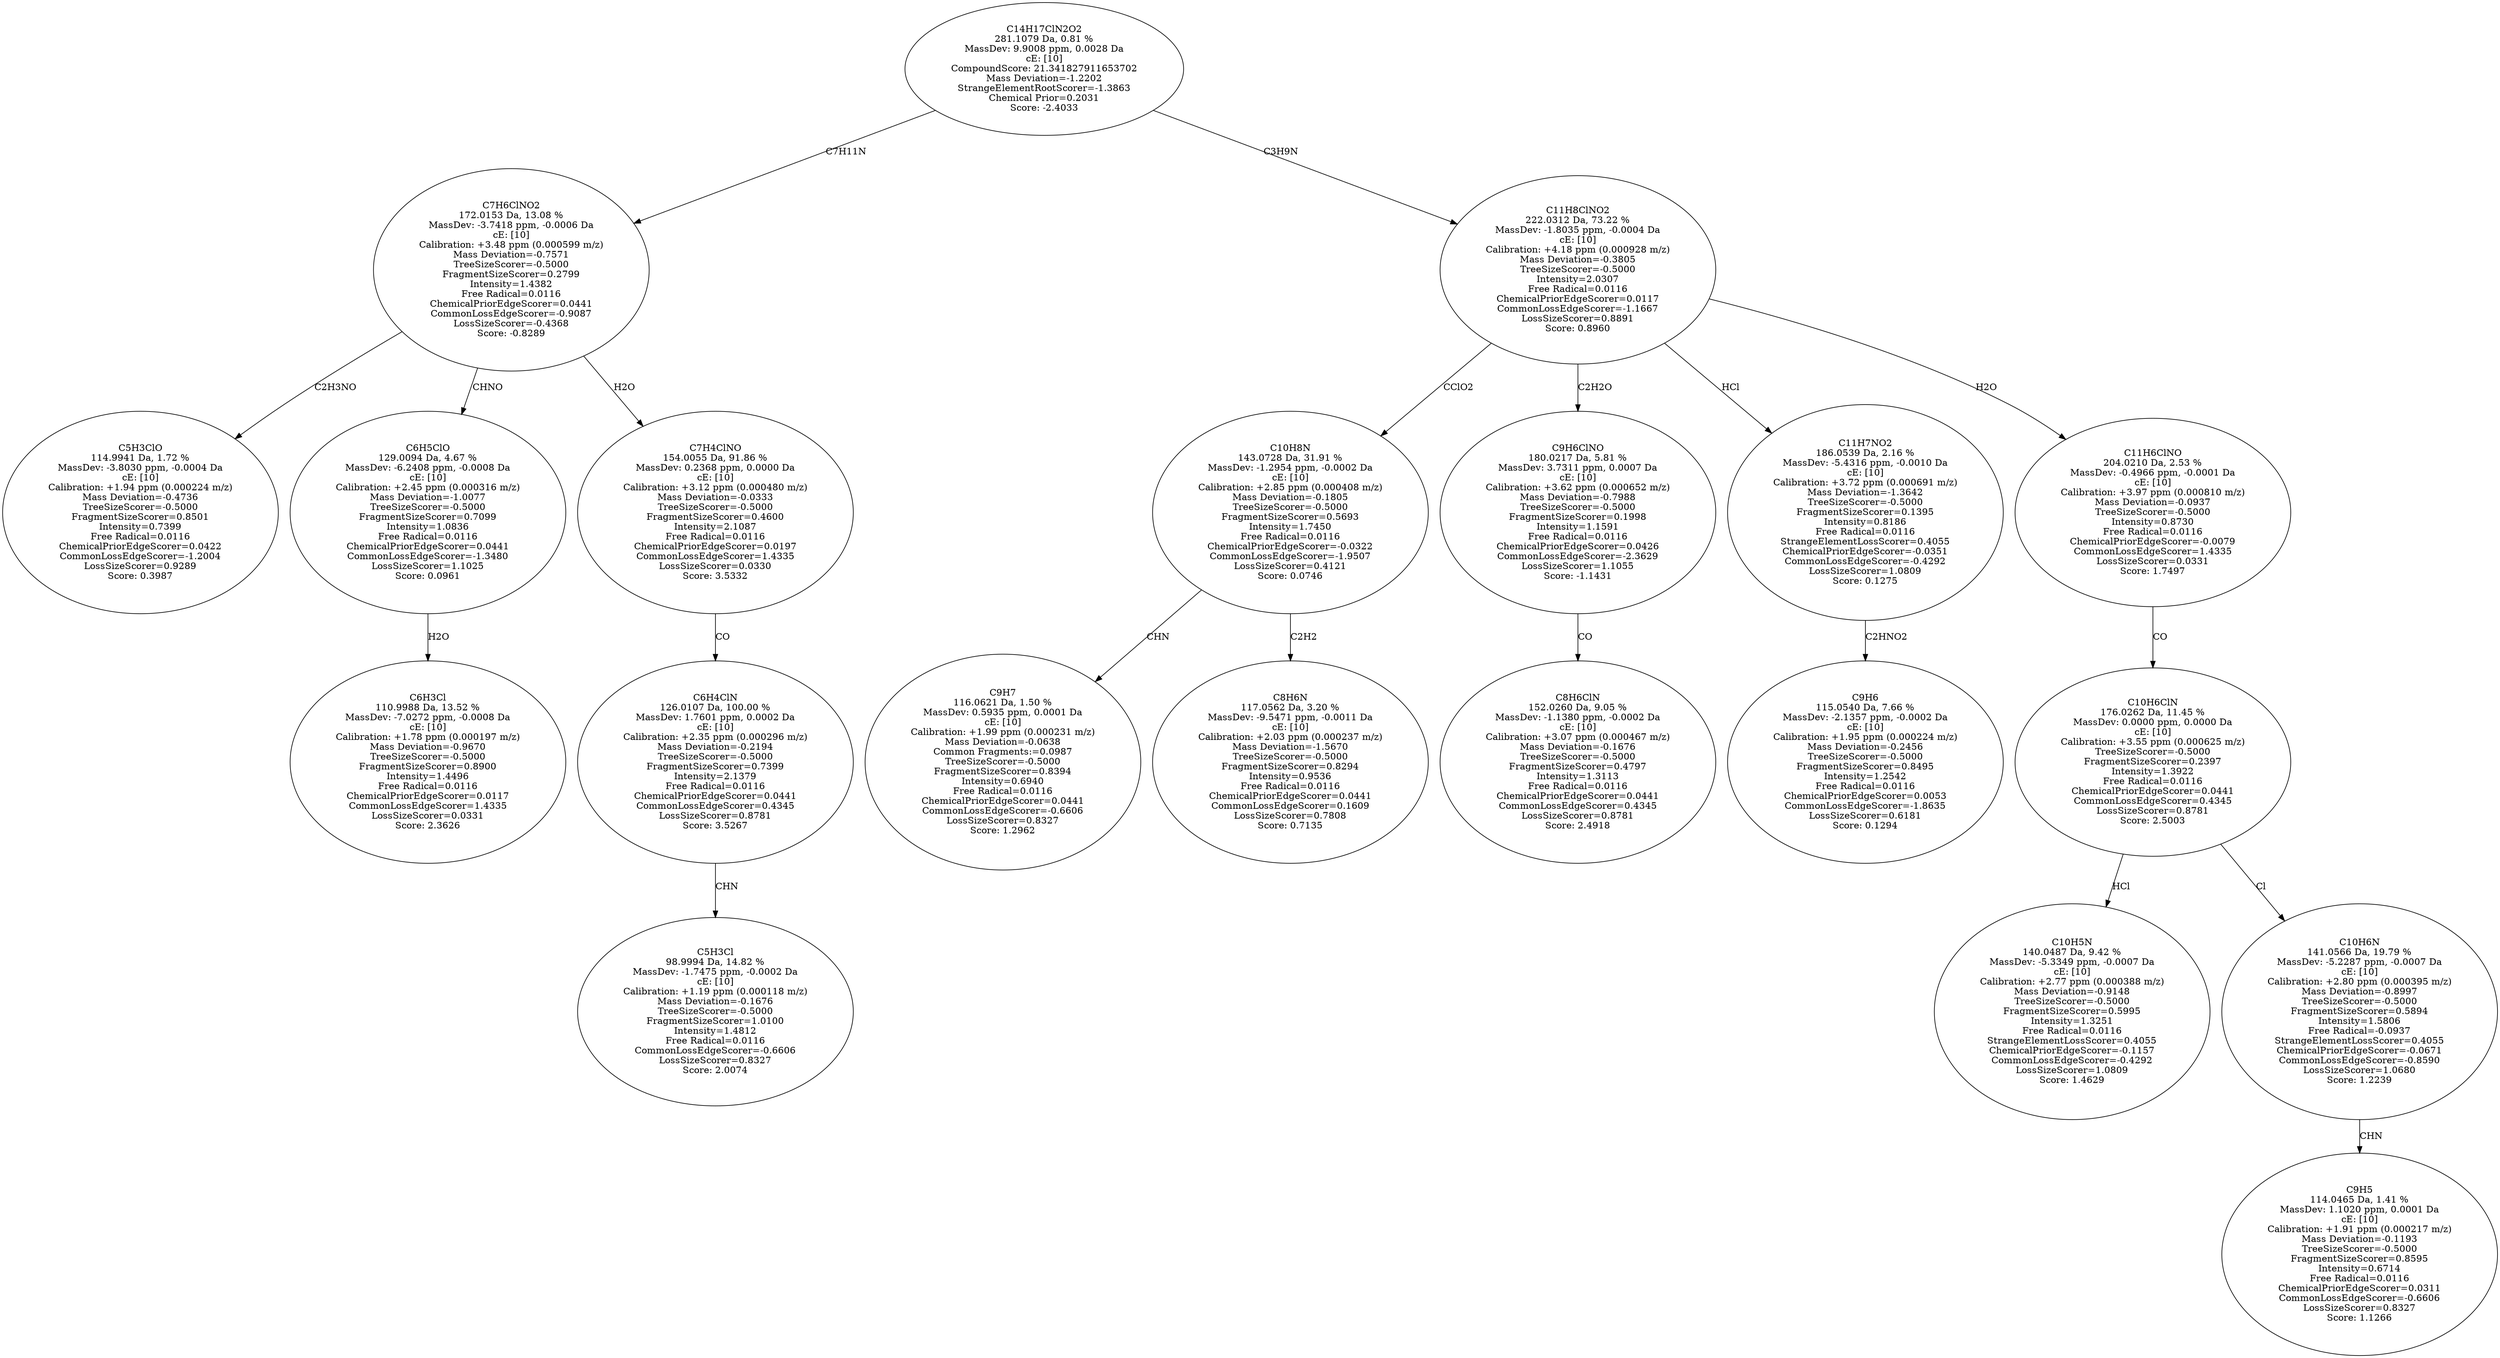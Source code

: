 strict digraph {
v1 [label="C5H3ClO\n114.9941 Da, 1.72 %\nMassDev: -3.8030 ppm, -0.0004 Da\ncE: [10]\nCalibration: +1.94 ppm (0.000224 m/z)\nMass Deviation=-0.4736\nTreeSizeScorer=-0.5000\nFragmentSizeScorer=0.8501\nIntensity=0.7399\nFree Radical=0.0116\nChemicalPriorEdgeScorer=0.0422\nCommonLossEdgeScorer=-1.2004\nLossSizeScorer=0.9289\nScore: 0.3987"];
v2 [label="C6H3Cl\n110.9988 Da, 13.52 %\nMassDev: -7.0272 ppm, -0.0008 Da\ncE: [10]\nCalibration: +1.78 ppm (0.000197 m/z)\nMass Deviation=-0.9670\nTreeSizeScorer=-0.5000\nFragmentSizeScorer=0.8900\nIntensity=1.4496\nFree Radical=0.0116\nChemicalPriorEdgeScorer=0.0117\nCommonLossEdgeScorer=1.4335\nLossSizeScorer=0.0331\nScore: 2.3626"];
v3 [label="C6H5ClO\n129.0094 Da, 4.67 %\nMassDev: -6.2408 ppm, -0.0008 Da\ncE: [10]\nCalibration: +2.45 ppm (0.000316 m/z)\nMass Deviation=-1.0077\nTreeSizeScorer=-0.5000\nFragmentSizeScorer=0.7099\nIntensity=1.0836\nFree Radical=0.0116\nChemicalPriorEdgeScorer=0.0441\nCommonLossEdgeScorer=-1.3480\nLossSizeScorer=1.1025\nScore: 0.0961"];
v4 [label="C5H3Cl\n98.9994 Da, 14.82 %\nMassDev: -1.7475 ppm, -0.0002 Da\ncE: [10]\nCalibration: +1.19 ppm (0.000118 m/z)\nMass Deviation=-0.1676\nTreeSizeScorer=-0.5000\nFragmentSizeScorer=1.0100\nIntensity=1.4812\nFree Radical=0.0116\nCommonLossEdgeScorer=-0.6606\nLossSizeScorer=0.8327\nScore: 2.0074"];
v5 [label="C6H4ClN\n126.0107 Da, 100.00 %\nMassDev: 1.7601 ppm, 0.0002 Da\ncE: [10]\nCalibration: +2.35 ppm (0.000296 m/z)\nMass Deviation=-0.2194\nTreeSizeScorer=-0.5000\nFragmentSizeScorer=0.7399\nIntensity=2.1379\nFree Radical=0.0116\nChemicalPriorEdgeScorer=0.0441\nCommonLossEdgeScorer=0.4345\nLossSizeScorer=0.8781\nScore: 3.5267"];
v6 [label="C7H4ClNO\n154.0055 Da, 91.86 %\nMassDev: 0.2368 ppm, 0.0000 Da\ncE: [10]\nCalibration: +3.12 ppm (0.000480 m/z)\nMass Deviation=-0.0333\nTreeSizeScorer=-0.5000\nFragmentSizeScorer=0.4600\nIntensity=2.1087\nFree Radical=0.0116\nChemicalPriorEdgeScorer=0.0197\nCommonLossEdgeScorer=1.4335\nLossSizeScorer=0.0330\nScore: 3.5332"];
v7 [label="C7H6ClNO2\n172.0153 Da, 13.08 %\nMassDev: -3.7418 ppm, -0.0006 Da\ncE: [10]\nCalibration: +3.48 ppm (0.000599 m/z)\nMass Deviation=-0.7571\nTreeSizeScorer=-0.5000\nFragmentSizeScorer=0.2799\nIntensity=1.4382\nFree Radical=0.0116\nChemicalPriorEdgeScorer=0.0441\nCommonLossEdgeScorer=-0.9087\nLossSizeScorer=-0.4368\nScore: -0.8289"];
v8 [label="C9H7\n116.0621 Da, 1.50 %\nMassDev: 0.5935 ppm, 0.0001 Da\ncE: [10]\nCalibration: +1.99 ppm (0.000231 m/z)\nMass Deviation=-0.0638\nCommon Fragments:=0.0987\nTreeSizeScorer=-0.5000\nFragmentSizeScorer=0.8394\nIntensity=0.6940\nFree Radical=0.0116\nChemicalPriorEdgeScorer=0.0441\nCommonLossEdgeScorer=-0.6606\nLossSizeScorer=0.8327\nScore: 1.2962"];
v9 [label="C8H6N\n117.0562 Da, 3.20 %\nMassDev: -9.5471 ppm, -0.0011 Da\ncE: [10]\nCalibration: +2.03 ppm (0.000237 m/z)\nMass Deviation=-1.5670\nTreeSizeScorer=-0.5000\nFragmentSizeScorer=0.8294\nIntensity=0.9536\nFree Radical=0.0116\nChemicalPriorEdgeScorer=0.0441\nCommonLossEdgeScorer=0.1609\nLossSizeScorer=0.7808\nScore: 0.7135"];
v10 [label="C10H8N\n143.0728 Da, 31.91 %\nMassDev: -1.2954 ppm, -0.0002 Da\ncE: [10]\nCalibration: +2.85 ppm (0.000408 m/z)\nMass Deviation=-0.1805\nTreeSizeScorer=-0.5000\nFragmentSizeScorer=0.5693\nIntensity=1.7450\nFree Radical=0.0116\nChemicalPriorEdgeScorer=-0.0322\nCommonLossEdgeScorer=-1.9507\nLossSizeScorer=0.4121\nScore: 0.0746"];
v11 [label="C8H6ClN\n152.0260 Da, 9.05 %\nMassDev: -1.1380 ppm, -0.0002 Da\ncE: [10]\nCalibration: +3.07 ppm (0.000467 m/z)\nMass Deviation=-0.1676\nTreeSizeScorer=-0.5000\nFragmentSizeScorer=0.4797\nIntensity=1.3113\nFree Radical=0.0116\nChemicalPriorEdgeScorer=0.0441\nCommonLossEdgeScorer=0.4345\nLossSizeScorer=0.8781\nScore: 2.4918"];
v12 [label="C9H6ClNO\n180.0217 Da, 5.81 %\nMassDev: 3.7311 ppm, 0.0007 Da\ncE: [10]\nCalibration: +3.62 ppm (0.000652 m/z)\nMass Deviation=-0.7988\nTreeSizeScorer=-0.5000\nFragmentSizeScorer=0.1998\nIntensity=1.1591\nFree Radical=0.0116\nChemicalPriorEdgeScorer=0.0426\nCommonLossEdgeScorer=-2.3629\nLossSizeScorer=1.1055\nScore: -1.1431"];
v13 [label="C9H6\n115.0540 Da, 7.66 %\nMassDev: -2.1357 ppm, -0.0002 Da\ncE: [10]\nCalibration: +1.95 ppm (0.000224 m/z)\nMass Deviation=-0.2456\nTreeSizeScorer=-0.5000\nFragmentSizeScorer=0.8495\nIntensity=1.2542\nFree Radical=0.0116\nChemicalPriorEdgeScorer=0.0053\nCommonLossEdgeScorer=-1.8635\nLossSizeScorer=0.6181\nScore: 0.1294"];
v14 [label="C11H7NO2\n186.0539 Da, 2.16 %\nMassDev: -5.4316 ppm, -0.0010 Da\ncE: [10]\nCalibration: +3.72 ppm (0.000691 m/z)\nMass Deviation=-1.3642\nTreeSizeScorer=-0.5000\nFragmentSizeScorer=0.1395\nIntensity=0.8186\nFree Radical=0.0116\nStrangeElementLossScorer=0.4055\nChemicalPriorEdgeScorer=-0.0351\nCommonLossEdgeScorer=-0.4292\nLossSizeScorer=1.0809\nScore: 0.1275"];
v15 [label="C10H5N\n140.0487 Da, 9.42 %\nMassDev: -5.3349 ppm, -0.0007 Da\ncE: [10]\nCalibration: +2.77 ppm (0.000388 m/z)\nMass Deviation=-0.9148\nTreeSizeScorer=-0.5000\nFragmentSizeScorer=0.5995\nIntensity=1.3251\nFree Radical=0.0116\nStrangeElementLossScorer=0.4055\nChemicalPriorEdgeScorer=-0.1157\nCommonLossEdgeScorer=-0.4292\nLossSizeScorer=1.0809\nScore: 1.4629"];
v16 [label="C9H5\n114.0465 Da, 1.41 %\nMassDev: 1.1020 ppm, 0.0001 Da\ncE: [10]\nCalibration: +1.91 ppm (0.000217 m/z)\nMass Deviation=-0.1193\nTreeSizeScorer=-0.5000\nFragmentSizeScorer=0.8595\nIntensity=0.6714\nFree Radical=0.0116\nChemicalPriorEdgeScorer=0.0311\nCommonLossEdgeScorer=-0.6606\nLossSizeScorer=0.8327\nScore: 1.1266"];
v17 [label="C10H6N\n141.0566 Da, 19.79 %\nMassDev: -5.2287 ppm, -0.0007 Da\ncE: [10]\nCalibration: +2.80 ppm (0.000395 m/z)\nMass Deviation=-0.8997\nTreeSizeScorer=-0.5000\nFragmentSizeScorer=0.5894\nIntensity=1.5806\nFree Radical=-0.0937\nStrangeElementLossScorer=0.4055\nChemicalPriorEdgeScorer=-0.0671\nCommonLossEdgeScorer=-0.8590\nLossSizeScorer=1.0680\nScore: 1.2239"];
v18 [label="C10H6ClN\n176.0262 Da, 11.45 %\nMassDev: 0.0000 ppm, 0.0000 Da\ncE: [10]\nCalibration: +3.55 ppm (0.000625 m/z)\nTreeSizeScorer=-0.5000\nFragmentSizeScorer=0.2397\nIntensity=1.3922\nFree Radical=0.0116\nChemicalPriorEdgeScorer=0.0441\nCommonLossEdgeScorer=0.4345\nLossSizeScorer=0.8781\nScore: 2.5003"];
v19 [label="C11H6ClNO\n204.0210 Da, 2.53 %\nMassDev: -0.4966 ppm, -0.0001 Da\ncE: [10]\nCalibration: +3.97 ppm (0.000810 m/z)\nMass Deviation=-0.0937\nTreeSizeScorer=-0.5000\nIntensity=0.8730\nFree Radical=0.0116\nChemicalPriorEdgeScorer=-0.0079\nCommonLossEdgeScorer=1.4335\nLossSizeScorer=0.0331\nScore: 1.7497"];
v20 [label="C11H8ClNO2\n222.0312 Da, 73.22 %\nMassDev: -1.8035 ppm, -0.0004 Da\ncE: [10]\nCalibration: +4.18 ppm (0.000928 m/z)\nMass Deviation=-0.3805\nTreeSizeScorer=-0.5000\nIntensity=2.0307\nFree Radical=0.0116\nChemicalPriorEdgeScorer=0.0117\nCommonLossEdgeScorer=-1.1667\nLossSizeScorer=0.8891\nScore: 0.8960"];
v21 [label="C14H17ClN2O2\n281.1079 Da, 0.81 %\nMassDev: 9.9008 ppm, 0.0028 Da\ncE: [10]\nCompoundScore: 21.341827911653702\nMass Deviation=-1.2202\nStrangeElementRootScorer=-1.3863\nChemical Prior=0.2031\nScore: -2.4033"];
v7 -> v1 [label="C2H3NO"];
v3 -> v2 [label="H2O"];
v7 -> v3 [label="CHNO"];
v5 -> v4 [label="CHN"];
v6 -> v5 [label="CO"];
v7 -> v6 [label="H2O"];
v21 -> v7 [label="C7H11N"];
v10 -> v8 [label="CHN"];
v10 -> v9 [label="C2H2"];
v20 -> v10 [label="CClO2"];
v12 -> v11 [label="CO"];
v20 -> v12 [label="C2H2O"];
v14 -> v13 [label="C2HNO2"];
v20 -> v14 [label="HCl"];
v18 -> v15 [label="HCl"];
v17 -> v16 [label="CHN"];
v18 -> v17 [label="Cl"];
v19 -> v18 [label="CO"];
v20 -> v19 [label="H2O"];
v21 -> v20 [label="C3H9N"];
}